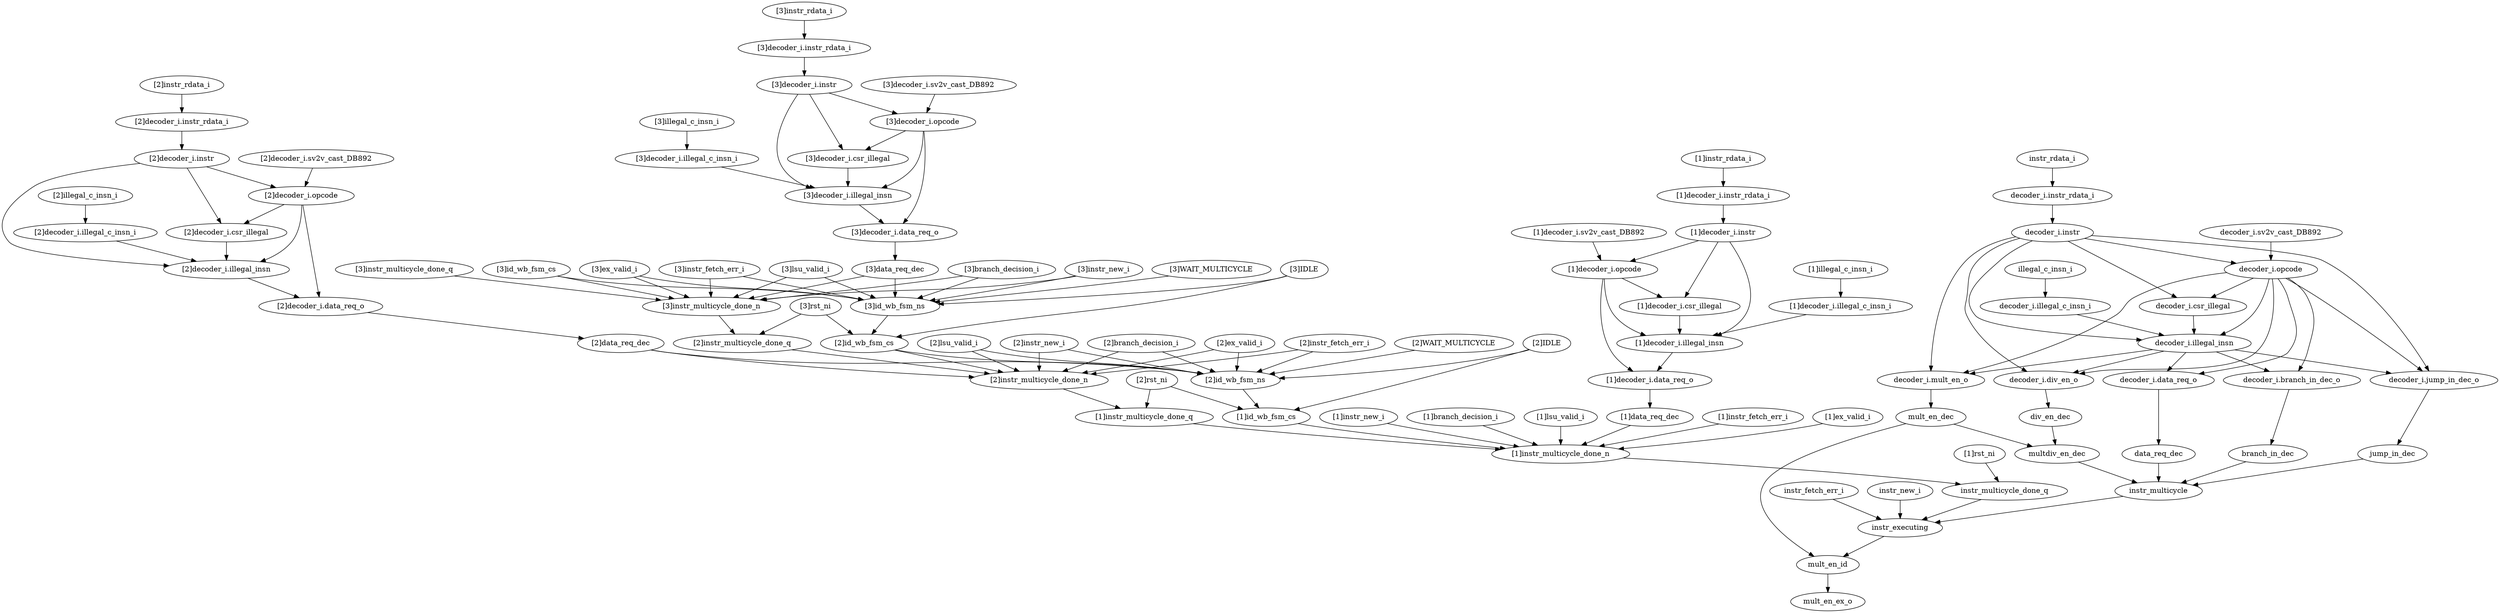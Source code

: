 strict digraph "" {
	"[3]lsu_valid_i"	 [complexity=24,
		importance=0.762318746765,
		rank=0.0317632811152];
	"[3]instr_multicycle_done_n"	 [complexity=20,
		importance=0.0309439977179,
		rank=0.00154719988589];
	"[3]lsu_valid_i" -> "[3]instr_multicycle_done_n";
	"[3]id_wb_fsm_ns"	 [complexity=20,
		importance=0.760822784075,
		rank=0.0380411392037];
	"[3]lsu_valid_i" -> "[3]id_wb_fsm_ns";
	"[2]ex_valid_i"	 [complexity=19,
		importance=0.109046845469,
		rank=0.00573930765627];
	"[2]instr_multicycle_done_n"	 [complexity=16,
		importance=0.0237706887051,
		rank=0.00148566804407];
	"[2]ex_valid_i" -> "[2]instr_multicycle_done_n";
	"[2]id_wb_fsm_ns"	 [complexity=15,
		importance=0.107550882779,
		rank=0.00717005885191];
	"[2]ex_valid_i" -> "[2]id_wb_fsm_ns";
	multdiv_en_dec	 [complexity=15,
		importance=0.0152772156761,
		rank=0.00101848104507];
	instr_multicycle	 [complexity=10,
		importance=0.0125987547642,
		rank=0.00125987547642];
	multdiv_en_dec -> instr_multicycle;
	"decoder_i.data_req_o"	 [complexity=15,
		importance=0.0166563133782,
		rank=0.00111042089188];
	data_req_dec	 [complexity=15,
		importance=0.0149486086403,
		rank=0.000996573909354];
	"decoder_i.data_req_o" -> data_req_dec;
	instr_executing	 [complexity=5,
		importance=0.00942407067958,
		rank=0.00188481413592];
	instr_multicycle -> instr_executing;
	"[2]rst_ni"	 [complexity=14,
		importance=0.20855202475,
		rank=0.0148965731964];
	"[1]instr_multicycle_done_q"	 [complexity=14,
		importance=0.0201110648759,
		rank=0.00143650463399];
	"[2]rst_ni" -> "[1]instr_multicycle_done_q";
	"[1]id_wb_fsm_cs"	 [complexity=13,
		importance=0.10352803103,
		rank=0.00796369469459];
	"[2]rst_ni" -> "[1]id_wb_fsm_cs";
	"[1]decoder_i.illegal_insn"	 [complexity=17,
		importance=0.040910868461,
		rank=0.00240652167418];
	"[1]decoder_i.data_req_o"	 [complexity=16,
		importance=0.0372523179987,
		rank=0.00232826987492];
	"[1]decoder_i.illegal_insn" -> "[1]decoder_i.data_req_o";
	"[2]instr_rdata_i"	 [complexity=28,
		importance=0.232369451248,
		rank=0.00829890897315];
	"[2]decoder_i.instr_rdata_i"	 [complexity=28,
		importance=0.230873488558,
		rank=0.0082454817342];
	"[2]instr_rdata_i" -> "[2]decoder_i.instr_rdata_i";
	"decoder_i.csr_illegal"	 [complexity=21,
		importance=0.0245456763075,
		rank=0.00116884172893];
	"decoder_i.illegal_insn"	 [complexity=19,
		importance=0.0230388876586,
		rank=0.00121257303466];
	"decoder_i.csr_illegal" -> "decoder_i.illegal_insn";
	"[1]instr_rdata_i"	 [complexity=25,
		importance=0.0504624450756,
		rank=0.00201849780302];
	"[1]decoder_i.instr_rdata_i"	 [complexity=25,
		importance=0.0489664823851,
		rank=0.00195865929541];
	"[1]instr_rdata_i" -> "[1]decoder_i.instr_rdata_i";
	"[1]instr_new_i"	 [complexity=14,
		importance=0.0844828611522,
		rank=0.0060344900823];
	"[1]instr_multicycle_done_n"	 [complexity=12,
		importance=0.0165973796924,
		rank=0.00138311497436];
	"[1]instr_new_i" -> "[1]instr_multicycle_done_n";
	"[1]rst_ni"	 [complexity=11,
		importance=0.0273714744167,
		rank=0.00248831585606];
	instr_multicycle_done_q	 [complexity=10,
		importance=0.0129377558631,
		rank=0.00129377558631];
	"[1]rst_ni" -> instr_multicycle_done_q;
	"decoder_i.div_en_o"	 [complexity=18,
		importance=0.0193803371963,
		rank=0.00107668539979];
	div_en_dec	 [complexity=18,
		importance=0.0176422589792,
		rank=0.000980125498843];
	"decoder_i.div_en_o" -> div_en_dec;
	"[3]data_req_dec"	 [complexity=24,
		importance=1.52399542203,
		rank=0.0634998092511];
	"[3]data_req_dec" -> "[3]instr_multicycle_done_n";
	"[3]data_req_dec" -> "[3]id_wb_fsm_ns";
	"[2]instr_multicycle_done_n" -> "[1]instr_multicycle_done_q";
	"[2]instr_multicycle_done_q"	 [complexity=18,
		importance=0.0272843738887,
		rank=0.00151579854937];
	"[2]instr_multicycle_done_q" -> "[2]instr_multicycle_done_n";
	"[1]decoder_i.illegal_c_insn_i"	 [complexity=18,
		importance=0.0431548293335,
		rank=0.00239749051853];
	"[1]decoder_i.illegal_c_insn_i" -> "[1]decoder_i.illegal_insn";
	"[1]illegal_c_insn_i"	 [complexity=18,
		importance=0.0446507920239,
		rank=0.00248059955689];
	"[1]illegal_c_insn_i" -> "[1]decoder_i.illegal_c_insn_i";
	div_en_dec -> multdiv_en_dec;
	"[1]decoder_i.sv2v_cast_DB892"	 [complexity=23,
		importance=0.046161552724,
		rank=0.00200702403148];
	"[1]decoder_i.opcode"	 [complexity=20,
		importance=0.0446655900336,
		rank=0.00223327950168];
	"[1]decoder_i.sv2v_cast_DB892" -> "[1]decoder_i.opcode";
	instr_multicycle_done_q -> instr_executing;
	"[2]instr_fetch_err_i"	 [complexity=17,
		importance=0.431699493805,
		rank=0.0253940878709];
	"[2]instr_fetch_err_i" -> "[2]instr_multicycle_done_n";
	"[2]instr_fetch_err_i" -> "[2]id_wb_fsm_ns";
	mult_en_dec	 [complexity=18,
		importance=0.0176422589792,
		rank=0.000980125498843];
	mult_en_dec -> multdiv_en_dec;
	mult_en_id	 [complexity=2,
		importance=0.00538438253182,
		rank=0.00269219126591];
	mult_en_dec -> mult_en_id;
	"[2]decoder_i.opcode"	 [complexity=23,
		importance=0.226572596206,
		rank=0.00985098244374];
	"[2]decoder_i.csr_illegal"	 [complexity=22,
		importance=0.224324663282,
		rank=0.0101965756037];
	"[2]decoder_i.opcode" -> "[2]decoder_i.csr_illegal";
	"[2]decoder_i.illegal_insn"	 [complexity=20,
		importance=0.222817874634,
		rank=0.0111408937317];
	"[2]decoder_i.opcode" -> "[2]decoder_i.illegal_insn";
	"[2]decoder_i.data_req_o"	 [complexity=19,
		importance=0.219159324171,
		rank=0.0115347012722];
	"[2]decoder_i.opcode" -> "[2]decoder_i.data_req_o";
	"[1]instr_multicycle_done_q" -> "[1]instr_multicycle_done_n";
	"[1]branch_decision_i"	 [complexity=14,
		importance=0.0180933423828,
		rank=0.00129238159877];
	"[1]branch_decision_i" -> "[1]instr_multicycle_done_n";
	"[2]decoder_i.instr"	 [complexity=26,
		importance=0.229003526776,
		rank=0.00880782795293];
	"[2]decoder_i.instr" -> "[2]decoder_i.opcode";
	"[2]decoder_i.instr" -> "[2]decoder_i.csr_illegal";
	"[2]decoder_i.instr" -> "[2]decoder_i.illegal_insn";
	"[1]instr_multicycle_done_n" -> instr_multicycle_done_q;
	"[3]IDLE"	 [complexity=26,
		importance=1.52314153084,
		rank=0.0585823665708];
	"[2]id_wb_fsm_cs"	 [complexity=18,
		importance=0.756799932326,
		rank=0.0420444406848];
	"[3]IDLE" -> "[2]id_wb_fsm_cs";
	"[3]IDLE" -> "[3]id_wb_fsm_ns";
	"decoder_i.instr_rdata_i"	 [complexity=27,
		importance=0.0310945015827,
		rank=0.00115164820677];
	"decoder_i.instr"	 [complexity=25,
		importance=0.0292245398013,
		rank=0.00116898159205];
	"decoder_i.instr_rdata_i" -> "decoder_i.instr";
	"[3]decoder_i.instr"	 [complexity=31,
		importance=1.53554732937,
		rank=0.0495337848183];
	"[3]decoder_i.csr_illegal"	 [complexity=27,
		importance=1.53086846587,
		rank=0.0566988320694];
	"[3]decoder_i.instr" -> "[3]decoder_i.csr_illegal";
	"[3]decoder_i.opcode"	 [complexity=28,
		importance=1.5331163988,
		rank=0.0547541570999];
	"[3]decoder_i.instr" -> "[3]decoder_i.opcode";
	"[3]decoder_i.illegal_insn"	 [complexity=25,
		importance=1.52936167723,
		rank=0.061174467089];
	"[3]decoder_i.instr" -> "[3]decoder_i.illegal_insn";
	"[1]id_wb_fsm_cs" -> "[1]instr_multicycle_done_n";
	instr_fetch_err_i	 [complexity=10,
		importance=0.01092003337,
		rank=0.001092003337];
	instr_fetch_err_i -> instr_executing;
	jump_in_dec	 [complexity=15,
		importance=0.014944831257,
		rank=0.000996322083803];
	jump_in_dec -> instr_multicycle;
	"[3]branch_decision_i"	 [complexity=24,
		importance=0.762318746765,
		rank=0.0317632811152];
	"[3]branch_decision_i" -> "[3]instr_multicycle_done_n";
	"[3]branch_decision_i" -> "[3]id_wb_fsm_ns";
	mult_en_ex_o	 [complexity=0,
		importance=0.00279194775639,
		rank=0.0];
	"[3]instr_new_i"	 [complexity=22,
		importance=3.04478709899,
		rank=0.13839941359];
	"[3]instr_new_i" -> "[3]instr_multicycle_done_n";
	"[3]instr_new_i" -> "[3]id_wb_fsm_ns";
	"[1]lsu_valid_i"	 [complexity=16,
		importance=0.0180933423828,
		rank=0.00113083389892];
	"[1]lsu_valid_i" -> "[1]instr_multicycle_done_n";
	"[3]id_wb_fsm_cs"	 [complexity=23,
		importance=5.3297032414,
		rank=0.231726227887];
	"[3]id_wb_fsm_cs" -> "[3]instr_multicycle_done_n";
	"[3]id_wb_fsm_cs" -> "[3]id_wb_fsm_ns";
	instr_new_i	 [complexity=10,
		importance=0.01092003337,
		rank=0.001092003337];
	instr_new_i -> instr_executing;
	"[1]data_req_dec"	 [complexity=16,
		importance=0.0355446132608,
		rank=0.0022215383288];
	"[1]data_req_dec" -> "[1]instr_multicycle_done_n";
	"[2]WAIT_MULTICYCLE"	 [complexity=25,
		importance=0.431699493805,
		rank=0.0172679797522];
	"[2]WAIT_MULTICYCLE" -> "[2]id_wb_fsm_ns";
	instr_executing -> mult_en_id;
	"[3]instr_multicycle_done_q"	 [complexity=22,
		importance=0.0344576829014,
		rank=0.0015662583137];
	"[3]instr_multicycle_done_q" -> "[3]instr_multicycle_done_n";
	"[2]id_wb_fsm_ns" -> "[1]id_wb_fsm_cs";
	"[3]instr_multicycle_done_n" -> "[2]instr_multicycle_done_q";
	branch_in_dec	 [complexity=15,
		importance=0.0149471677349,
		rank=0.000996477848995];
	branch_in_dec -> instr_multicycle;
	"[3]rst_ni"	 [complexity=19,
		importance=1.51509582734,
		rank=0.0797418856496];
	"[3]rst_ni" -> "[2]instr_multicycle_done_q";
	"[3]rst_ni" -> "[2]id_wb_fsm_cs";
	data_req_dec -> instr_multicycle;
	"[1]decoder_i.instr"	 [complexity=23,
		importance=0.0470965206037,
		rank=0.00204767480886];
	"[1]decoder_i.instr_rdata_i" -> "[1]decoder_i.instr";
	"[2]id_wb_fsm_cs" -> "[2]instr_multicycle_done_n";
	"[2]id_wb_fsm_cs" -> "[2]id_wb_fsm_ns";
	"[2]decoder_i.csr_illegal" -> "[2]decoder_i.illegal_insn";
	"[3]id_wb_fsm_ns" -> "[2]id_wb_fsm_cs";
	"[2]lsu_valid_i"	 [complexity=19,
		importance=0.109046845469,
		rank=0.00573930765627];
	"[2]lsu_valid_i" -> "[2]instr_multicycle_done_n";
	"[2]lsu_valid_i" -> "[2]id_wb_fsm_ns";
	"decoder_i.jump_in_dec_o"	 [complexity=15,
		importance=0.0166449806224,
		rank=0.00110966537483];
	"decoder_i.jump_in_dec_o" -> jump_in_dec;
	"[1]instr_fetch_err_i"	 [complexity=14,
		importance=0.0844828611522,
		rank=0.0060344900823];
	"[1]instr_fetch_err_i" -> "[1]instr_multicycle_done_n";
	"[2]decoder_i.illegal_c_insn_i"	 [complexity=21,
		importance=0.225061835506,
		rank=0.0107172302622];
	"[2]decoder_i.illegal_c_insn_i" -> "[2]decoder_i.illegal_insn";
	"[2]decoder_i.sv2v_cast_DB892"	 [complexity=26,
		importance=0.228068558897,
		rank=0.00877186764987];
	"[2]decoder_i.sv2v_cast_DB892" -> "[2]decoder_i.opcode";
	"[1]decoder_i.opcode" -> "[1]decoder_i.illegal_insn";
	"[1]decoder_i.opcode" -> "[1]decoder_i.data_req_o";
	"[1]decoder_i.csr_illegal"	 [complexity=19,
		importance=0.0424176571099,
		rank=0.00223250826894];
	"[1]decoder_i.opcode" -> "[1]decoder_i.csr_illegal";
	"decoder_i.mult_en_o"	 [complexity=18,
		importance=0.0193803371963,
		rank=0.00107668539979];
	"decoder_i.mult_en_o" -> mult_en_dec;
	"[1]decoder_i.instr" -> "[1]decoder_i.illegal_insn";
	"[1]decoder_i.instr" -> "[1]decoder_i.opcode";
	"[1]decoder_i.instr" -> "[1]decoder_i.csr_illegal";
	"decoder_i.branch_in_dec_o"	 [complexity=15,
		importance=0.0166519906169,
		rank=0.00111013270779];
	"decoder_i.branch_in_dec_o" -> branch_in_dec;
	"[3]decoder_i.illegal_c_insn_i"	 [complexity=26,
		importance=1.5316056381,
		rank=0.0589079091576];
	"[3]decoder_i.illegal_c_insn_i" -> "[3]decoder_i.illegal_insn";
	illegal_c_insn_i	 [complexity=20,
		importance=0.0267788112215,
		rank=0.00133894056108];
	"decoder_i.illegal_c_insn_i"	 [complexity=20,
		importance=0.0252828485311,
		rank=0.00126414242655];
	illegal_c_insn_i -> "decoder_i.illegal_c_insn_i";
	"[3]decoder_i.csr_illegal" -> "[3]decoder_i.illegal_insn";
	"[2]decoder_i.instr_rdata_i" -> "[2]decoder_i.instr";
	"[1]ex_valid_i"	 [complexity=16,
		importance=0.0180933423828,
		rank=0.00113083389892];
	"[1]ex_valid_i" -> "[1]instr_multicycle_done_n";
	"[2]decoder_i.illegal_insn" -> "[2]decoder_i.data_req_o";
	"decoder_i.illegal_insn" -> "decoder_i.data_req_o";
	"decoder_i.illegal_insn" -> "decoder_i.div_en_o";
	"decoder_i.illegal_insn" -> "decoder_i.jump_in_dec_o";
	"decoder_i.illegal_insn" -> "decoder_i.mult_en_o";
	"decoder_i.illegal_insn" -> "decoder_i.branch_in_dec_o";
	"decoder_i.illegal_c_insn_i" -> "decoder_i.illegal_insn";
	mult_en_id -> mult_en_ex_o;
	"[2]instr_new_i"	 [complexity=17,
		importance=0.431699493805,
		rank=0.0253940878709];
	"[2]instr_new_i" -> "[2]instr_multicycle_done_n";
	"[2]instr_new_i" -> "[2]id_wb_fsm_ns";
	"[3]ex_valid_i"	 [complexity=24,
		importance=0.762318746765,
		rank=0.0317632811152];
	"[3]ex_valid_i" -> "[3]instr_multicycle_done_n";
	"[3]ex_valid_i" -> "[3]id_wb_fsm_ns";
	"[3]instr_fetch_err_i"	 [complexity=22,
		importance=3.04478709899,
		rank=0.13839941359];
	"[3]instr_fetch_err_i" -> "[3]instr_multicycle_done_n";
	"[3]instr_fetch_err_i" -> "[3]id_wb_fsm_ns";
	"decoder_i.instr" -> "decoder_i.csr_illegal";
	"decoder_i.instr" -> "decoder_i.div_en_o";
	"decoder_i.instr" -> "decoder_i.jump_in_dec_o";
	"decoder_i.instr" -> "decoder_i.mult_en_o";
	"decoder_i.instr" -> "decoder_i.illegal_insn";
	"decoder_i.opcode"	 [complexity=22,
		importance=0.0267936092312,
		rank=0.00121789132869];
	"decoder_i.instr" -> "decoder_i.opcode";
	"[2]data_req_dec"	 [complexity=19,
		importance=0.217451619433,
		rank=0.0114448220754];
	"[2]data_req_dec" -> "[2]instr_multicycle_done_n";
	"[2]data_req_dec" -> "[2]id_wb_fsm_ns";
	"decoder_i.opcode" -> "decoder_i.data_req_o";
	"decoder_i.opcode" -> "decoder_i.csr_illegal";
	"decoder_i.opcode" -> "decoder_i.div_en_o";
	"decoder_i.opcode" -> "decoder_i.jump_in_dec_o";
	"decoder_i.opcode" -> "decoder_i.mult_en_o";
	"decoder_i.opcode" -> "decoder_i.branch_in_dec_o";
	"decoder_i.opcode" -> "decoder_i.illegal_insn";
	"[1]decoder_i.data_req_o" -> "[1]data_req_dec";
	"[3]decoder_i.sv2v_cast_DB892"	 [complexity=31,
		importance=1.53461236149,
		rank=0.0495036245642];
	"[3]decoder_i.sv2v_cast_DB892" -> "[3]decoder_i.opcode";
	"[3]illegal_c_insn_i"	 [complexity=26,
		importance=1.53310160079,
		rank=0.0589654461842];
	"[3]illegal_c_insn_i" -> "[3]decoder_i.illegal_c_insn_i";
	"[3]decoder_i.opcode" -> "[3]decoder_i.csr_illegal";
	"[3]decoder_i.opcode" -> "[3]decoder_i.illegal_insn";
	"[3]decoder_i.data_req_o"	 [complexity=24,
		importance=1.52570312676,
		rank=0.0635709636151];
	"[3]decoder_i.opcode" -> "[3]decoder_i.data_req_o";
	"[3]decoder_i.illegal_insn" -> "[3]decoder_i.data_req_o";
	"[2]branch_decision_i"	 [complexity=19,
		importance=0.109046845469,
		rank=0.00573930765627];
	"[2]branch_decision_i" -> "[2]instr_multicycle_done_n";
	"[2]branch_decision_i" -> "[2]id_wb_fsm_ns";
	"decoder_i.sv2v_cast_DB892"	 [complexity=25,
		importance=0.0282895719216,
		rank=0.00113158287686];
	"decoder_i.sv2v_cast_DB892" -> "decoder_i.opcode";
	"[3]decoder_i.instr_rdata_i"	 [complexity=33,
		importance=1.53741729115,
		rank=0.0465884027621];
	"[3]decoder_i.instr_rdata_i" -> "[3]decoder_i.instr";
	"[3]WAIT_MULTICYCLE"	 [complexity=30,
		importance=3.04478709899,
		rank=0.1014929033];
	"[3]WAIT_MULTICYCLE" -> "[3]id_wb_fsm_ns";
	instr_rdata_i	 [complexity=27,
		importance=0.0325904642732,
		rank=0.00120705423234];
	instr_rdata_i -> "decoder_i.instr_rdata_i";
	"[3]decoder_i.data_req_o" -> "[3]data_req_dec";
	"[2]decoder_i.data_req_o" -> "[2]data_req_dec";
	"[2]illegal_c_insn_i"	 [complexity=21,
		importance=0.226557798196,
		rank=0.0107884665808];
	"[2]illegal_c_insn_i" -> "[2]decoder_i.illegal_c_insn_i";
	"[1]decoder_i.csr_illegal" -> "[1]decoder_i.illegal_insn";
	"[3]instr_rdata_i"	 [complexity=33,
		importance=1.53891325384,
		rank=0.0466337349649];
	"[3]instr_rdata_i" -> "[3]decoder_i.instr_rdata_i";
	"[2]IDLE"	 [complexity=21,
		importance=0.216597728248,
		rank=0.0103141775356];
	"[2]IDLE" -> "[1]id_wb_fsm_cs";
	"[2]IDLE" -> "[2]id_wb_fsm_ns";
}

